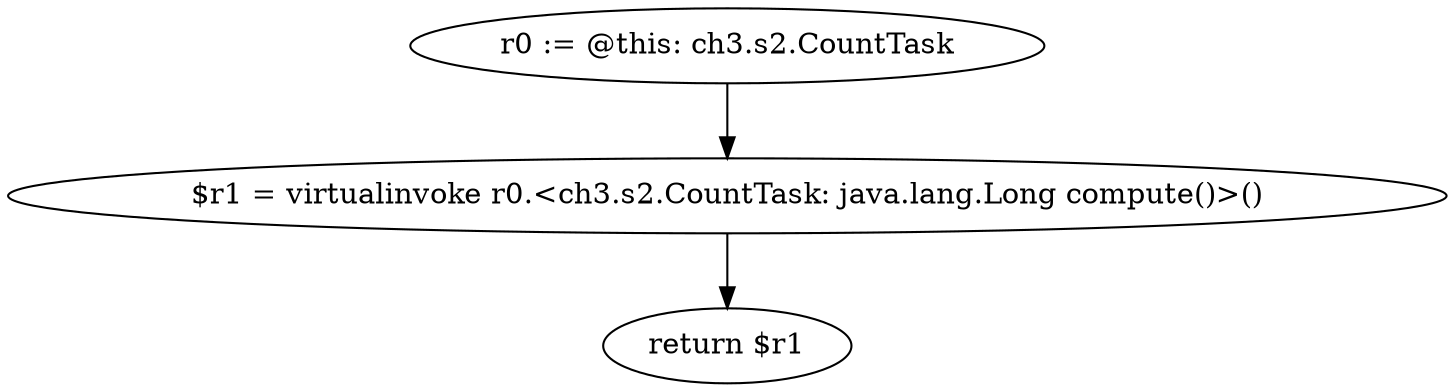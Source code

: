 digraph "unitGraph" {
    "r0 := @this: ch3.s2.CountTask"
    "$r1 = virtualinvoke r0.<ch3.s2.CountTask: java.lang.Long compute()>()"
    "return $r1"
    "r0 := @this: ch3.s2.CountTask"->"$r1 = virtualinvoke r0.<ch3.s2.CountTask: java.lang.Long compute()>()";
    "$r1 = virtualinvoke r0.<ch3.s2.CountTask: java.lang.Long compute()>()"->"return $r1";
}
